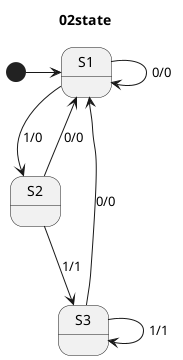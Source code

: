 @startuml
title 02state
[*] -right-> S1
S1  --> S2 :1/0
S2  --> S1 :0/0
S1  --> S1 :0/0
S2  --> S3:1/1
S3  --> S3:1/1
S3  --> S1 :0/0
@enduml
